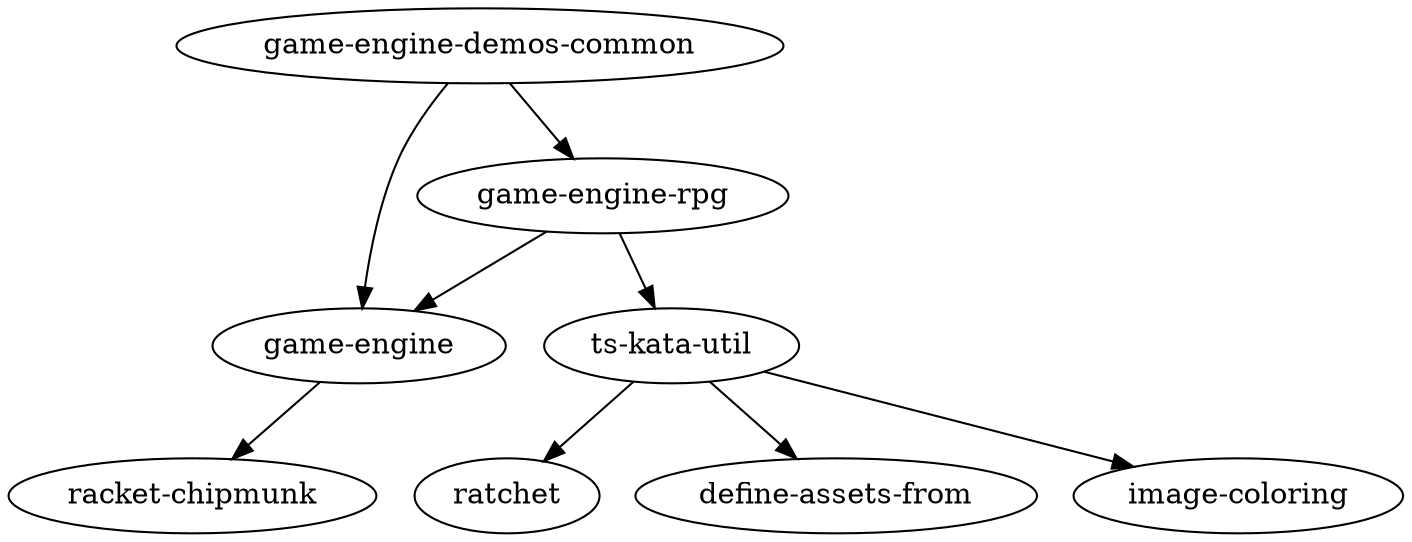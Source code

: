 digraph G {
	node0 [label="game-engine"];
	node1 [label="ratchet"];
	node2 [label="ts-kata-util"];
	node3 [label="define-assets-from"];
	node4 [label="racket-chipmunk"];
	node5 [label="image-coloring"];
	node6 [label="game-engine-rpg"];
	node7 [label="game-engine-demos-common"];
	subgraph U {
		edge [dir=none];
	}
	subgraph D {
		node0 -> node4;
		node2 -> node1;
		node2 -> node3;
		node2 -> node5;
		node6 -> node2;
		node6 -> node0;
		node7 -> node6;
		node7 -> node0;
	}
}
